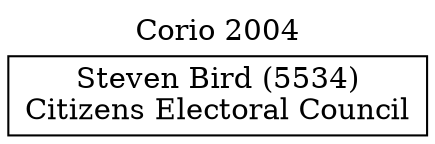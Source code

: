 // House preference flow
digraph "Steven Bird (5534)_Corio_2004" {
	graph [label="Corio 2004" labelloc=t mclimit=10]
	node [shape=box]
	"Steven Bird (5534)" [label="Steven Bird (5534)
Citizens Electoral Council"]
}
